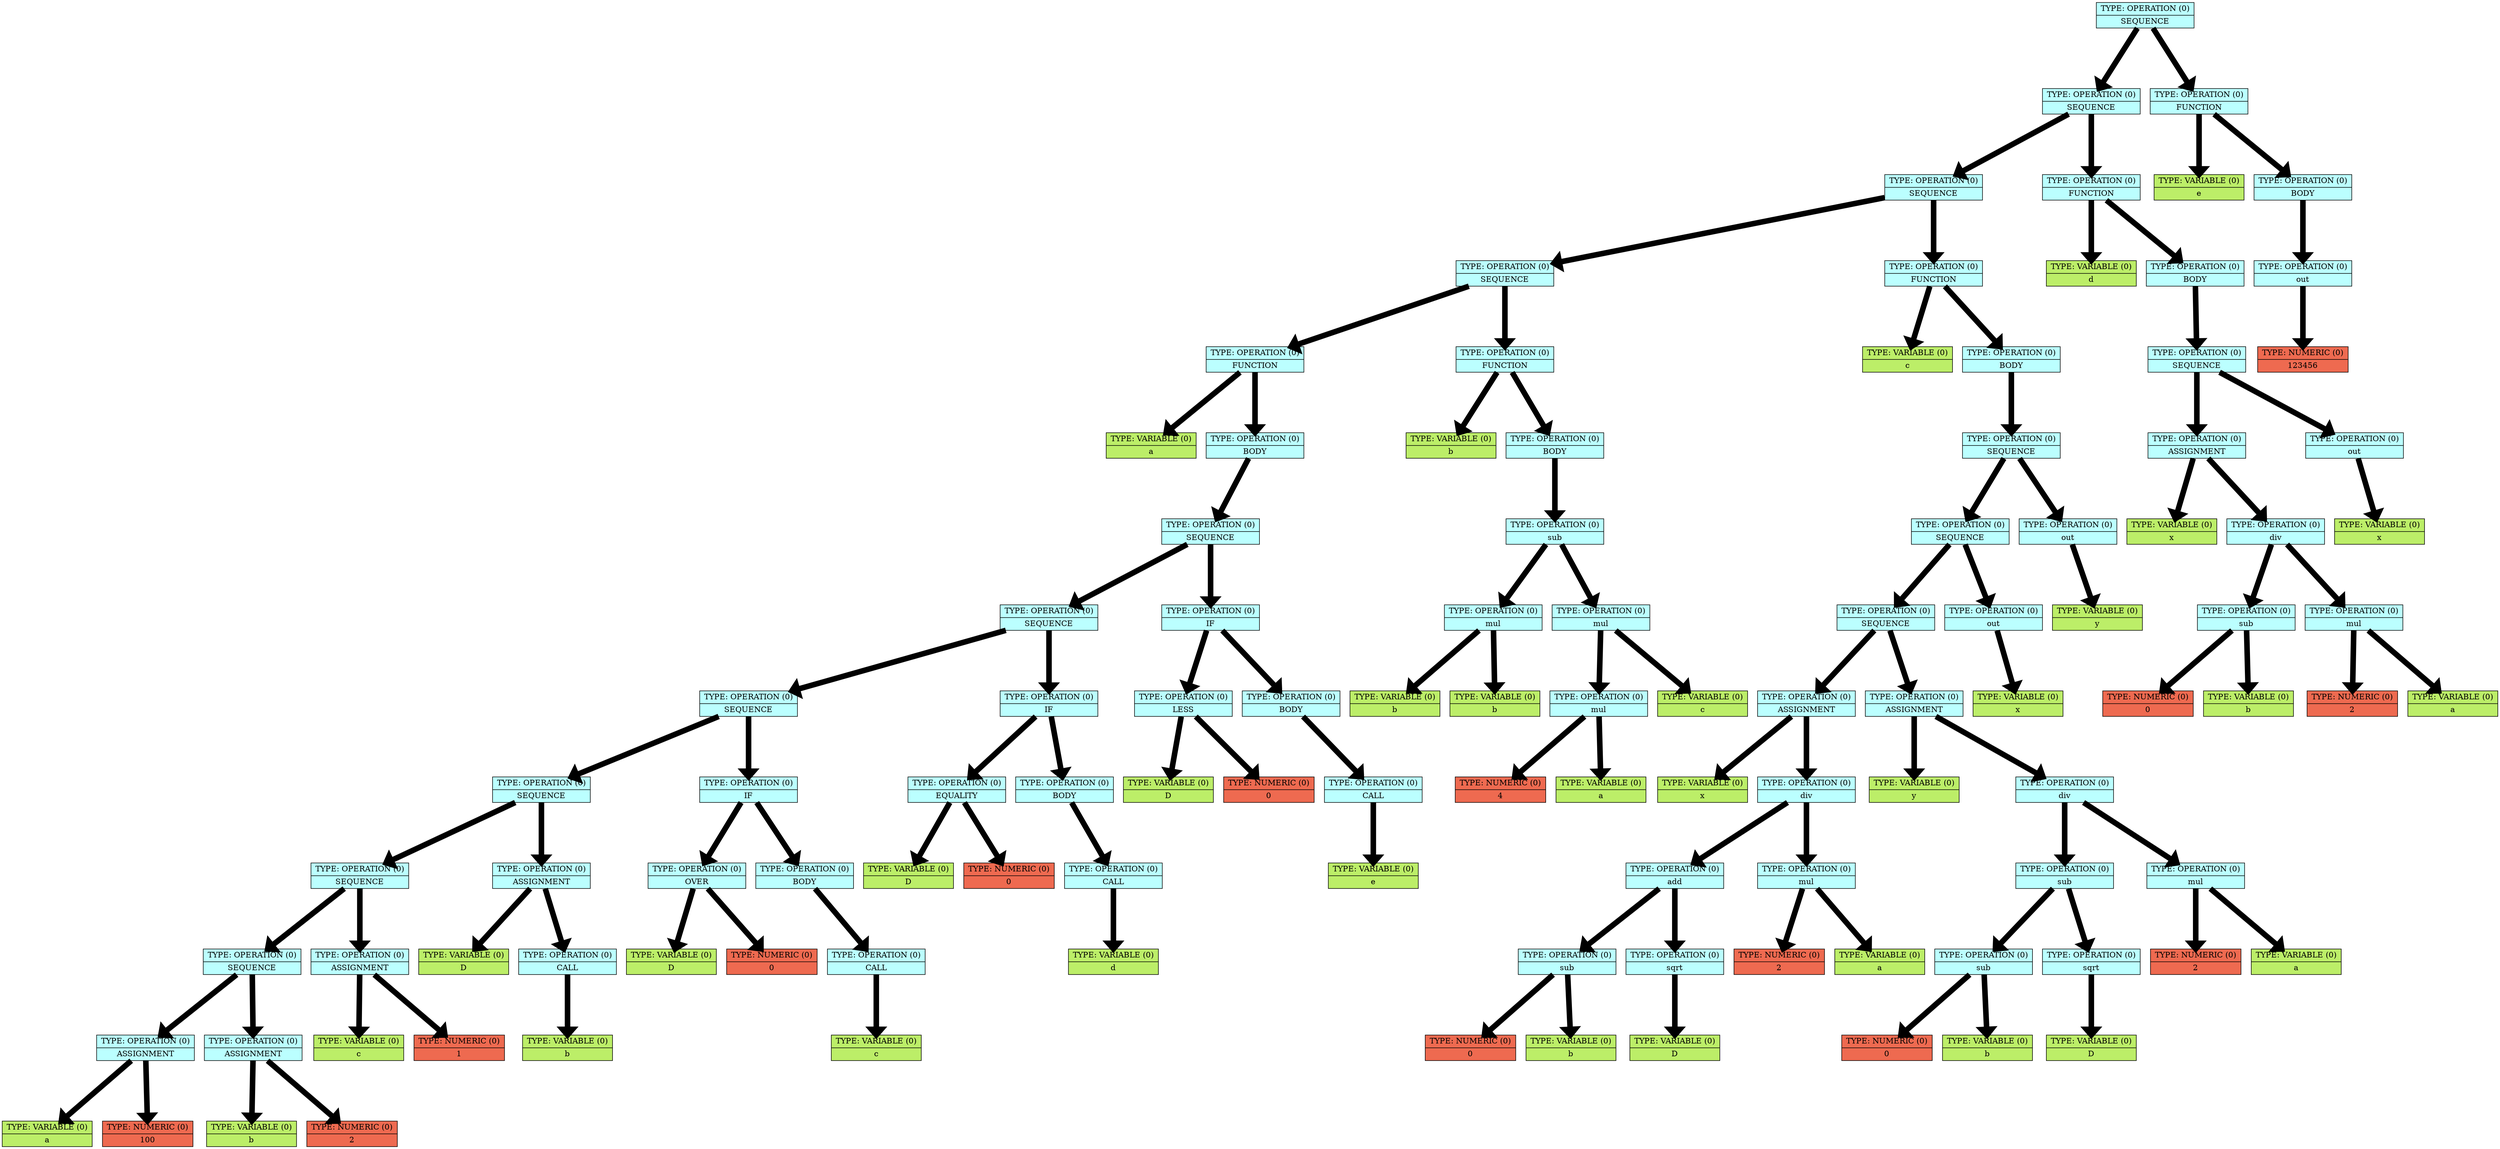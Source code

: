 digraph structs {    
rankdir = TB;        
graph [dpi = 200];   
ranksep = 1.5;       
edge[penwidth = 10]; 
cell0 [style = filled, color = black, shape=record, 
fillcolor = paleturquoise1, label = " { <ptr> TYPE: OPERATION (0) | SEQUENCE} " ];                         
cell1 [style = filled, color = black, shape=record, 
fillcolor = paleturquoise1, label = " { <ptr> TYPE: OPERATION (0) | SEQUENCE} " ];                         
cell2 [style = filled, color = black, shape=record, 
fillcolor = paleturquoise1, label = " { <ptr> TYPE: OPERATION (0) | SEQUENCE} " ];                         
cell3 [style = filled, color = black, shape=record, 
fillcolor = paleturquoise1, label = " { <ptr> TYPE: OPERATION (0) | SEQUENCE} " ];                         
cell4 [style = filled, color = black, shape=record, 
fillcolor = paleturquoise1, label = " { <ptr> TYPE: OPERATION (0) | FUNCTION} " ];                         
cell5 [style = filled, color = black, shape=record, 
fillcolor = darkolivegreen2, label = " { <ptr> TYPE: VARIABLE (0) | a} " ];                         
cell6 [style = filled, color = black, shape=record, 
fillcolor = paleturquoise1, label = " { <ptr> TYPE: OPERATION (0) | BODY} " ];                         
cell7 [style = filled, color = black, shape=record, 
fillcolor = paleturquoise1, label = " { <ptr> TYPE: OPERATION (0) | SEQUENCE} " ];                         
cell8 [style = filled, color = black, shape=record, 
fillcolor = paleturquoise1, label = " { <ptr> TYPE: OPERATION (0) | SEQUENCE} " ];                         
cell9 [style = filled, color = black, shape=record, 
fillcolor = paleturquoise1, label = " { <ptr> TYPE: OPERATION (0) | SEQUENCE} " ];                         
cell10 [style = filled, color = black, shape=record, 
fillcolor = paleturquoise1, label = " { <ptr> TYPE: OPERATION (0) | SEQUENCE} " ];                         
cell11 [style = filled, color = black, shape=record, 
fillcolor = paleturquoise1, label = " { <ptr> TYPE: OPERATION (0) | SEQUENCE} " ];                         
cell12 [style = filled, color = black, shape=record, 
fillcolor = paleturquoise1, label = " { <ptr> TYPE: OPERATION (0) | SEQUENCE} " ];                         
cell13 [style = filled, color = black, shape=record, 
fillcolor = paleturquoise1, label = " { <ptr> TYPE: OPERATION (0) | ASSIGNMENT} " ];                         
cell14 [style = filled, color = black, shape=record, 
fillcolor = darkolivegreen2, label = " { <ptr> TYPE: VARIABLE (0) | a} " ];                         
cell15 [style = filled, color = black, shape=record, 
fillcolor = coral2, label = " { <ptr> TYPE: NUMERIC (0) | 100} " ];                         
cell16 [style = filled, color = black, shape=record, 
fillcolor = paleturquoise1, label = " { <ptr> TYPE: OPERATION (0) | ASSIGNMENT} " ];                         
cell17 [style = filled, color = black, shape=record, 
fillcolor = darkolivegreen2, label = " { <ptr> TYPE: VARIABLE (0) | b} " ];                         
cell18 [style = filled, color = black, shape=record, 
fillcolor = coral2, label = " { <ptr> TYPE: NUMERIC (0) | 2} " ];                         
cell19 [style = filled, color = black, shape=record, 
fillcolor = paleturquoise1, label = " { <ptr> TYPE: OPERATION (0) | ASSIGNMENT} " ];                         
cell20 [style = filled, color = black, shape=record, 
fillcolor = darkolivegreen2, label = " { <ptr> TYPE: VARIABLE (0) | c} " ];                         
cell21 [style = filled, color = black, shape=record, 
fillcolor = coral2, label = " { <ptr> TYPE: NUMERIC (0) | 1} " ];                         
cell22 [style = filled, color = black, shape=record, 
fillcolor = paleturquoise1, label = " { <ptr> TYPE: OPERATION (0) | ASSIGNMENT} " ];                         
cell23 [style = filled, color = black, shape=record, 
fillcolor = darkolivegreen2, label = " { <ptr> TYPE: VARIABLE (0) | D} " ];                         
cell24 [style = filled, color = black, shape=record, 
fillcolor = paleturquoise1, label = " { <ptr> TYPE: OPERATION (0) | CALL} " ];                         
cell25 [style = filled, color = black, shape=record, 
fillcolor = darkolivegreen2, label = " { <ptr> TYPE: VARIABLE (0) | b} " ];                         
cell26 [style = filled, color = black, shape=record, 
fillcolor = paleturquoise1, label = " { <ptr> TYPE: OPERATION (0) | IF} " ];                         
cell27 [style = filled, color = black, shape=record, 
fillcolor = paleturquoise1, label = " { <ptr> TYPE: OPERATION (0) | OVER} " ];                         
cell28 [style = filled, color = black, shape=record, 
fillcolor = darkolivegreen2, label = " { <ptr> TYPE: VARIABLE (0) | D} " ];                         
cell29 [style = filled, color = black, shape=record, 
fillcolor = coral2, label = " { <ptr> TYPE: NUMERIC (0) | 0} " ];                         
cell30 [style = filled, color = black, shape=record, 
fillcolor = paleturquoise1, label = " { <ptr> TYPE: OPERATION (0) | BODY} " ];                         
cell31 [style = filled, color = black, shape=record, 
fillcolor = paleturquoise1, label = " { <ptr> TYPE: OPERATION (0) | CALL} " ];                         
cell32 [style = filled, color = black, shape=record, 
fillcolor = darkolivegreen2, label = " { <ptr> TYPE: VARIABLE (0) | c} " ];                         
cell33 [style = filled, color = black, shape=record, 
fillcolor = paleturquoise1, label = " { <ptr> TYPE: OPERATION (0) | IF} " ];                         
cell34 [style = filled, color = black, shape=record, 
fillcolor = paleturquoise1, label = " { <ptr> TYPE: OPERATION (0) | EQUALITY} " ];                         
cell35 [style = filled, color = black, shape=record, 
fillcolor = darkolivegreen2, label = " { <ptr> TYPE: VARIABLE (0) | D} " ];                         
cell36 [style = filled, color = black, shape=record, 
fillcolor = coral2, label = " { <ptr> TYPE: NUMERIC (0) | 0} " ];                         
cell37 [style = filled, color = black, shape=record, 
fillcolor = paleturquoise1, label = " { <ptr> TYPE: OPERATION (0) | BODY} " ];                         
cell38 [style = filled, color = black, shape=record, 
fillcolor = paleturquoise1, label = " { <ptr> TYPE: OPERATION (0) | CALL} " ];                         
cell39 [style = filled, color = black, shape=record, 
fillcolor = darkolivegreen2, label = " { <ptr> TYPE: VARIABLE (0) | d} " ];                         
cell40 [style = filled, color = black, shape=record, 
fillcolor = paleturquoise1, label = " { <ptr> TYPE: OPERATION (0) | IF} " ];                         
cell41 [style = filled, color = black, shape=record, 
fillcolor = paleturquoise1, label = " { <ptr> TYPE: OPERATION (0) | LESS} " ];                         
cell42 [style = filled, color = black, shape=record, 
fillcolor = darkolivegreen2, label = " { <ptr> TYPE: VARIABLE (0) | D} " ];                         
cell43 [style = filled, color = black, shape=record, 
fillcolor = coral2, label = " { <ptr> TYPE: NUMERIC (0) | 0} " ];                         
cell44 [style = filled, color = black, shape=record, 
fillcolor = paleturquoise1, label = " { <ptr> TYPE: OPERATION (0) | BODY} " ];                         
cell45 [style = filled, color = black, shape=record, 
fillcolor = paleturquoise1, label = " { <ptr> TYPE: OPERATION (0) | CALL} " ];                         
cell46 [style = filled, color = black, shape=record, 
fillcolor = darkolivegreen2, label = " { <ptr> TYPE: VARIABLE (0) | e} " ];                         
cell47 [style = filled, color = black, shape=record, 
fillcolor = paleturquoise1, label = " { <ptr> TYPE: OPERATION (0) | FUNCTION} " ];                         
cell48 [style = filled, color = black, shape=record, 
fillcolor = darkolivegreen2, label = " { <ptr> TYPE: VARIABLE (0) | b} " ];                         
cell49 [style = filled, color = black, shape=record, 
fillcolor = paleturquoise1, label = " { <ptr> TYPE: OPERATION (0) | BODY} " ];                         
cell50 [style = filled, color = black, shape=record, 
fillcolor = paleturquoise1, label = " { <ptr> TYPE: OPERATION (0) | sub} " ];                         
cell51 [style = filled, color = black, shape=record, 
fillcolor = paleturquoise1, label = " { <ptr> TYPE: OPERATION (0) | mul} " ];                         
cell52 [style = filled, color = black, shape=record, 
fillcolor = darkolivegreen2, label = " { <ptr> TYPE: VARIABLE (0) | b} " ];                         
cell53 [style = filled, color = black, shape=record, 
fillcolor = darkolivegreen2, label = " { <ptr> TYPE: VARIABLE (0) | b} " ];                         
cell54 [style = filled, color = black, shape=record, 
fillcolor = paleturquoise1, label = " { <ptr> TYPE: OPERATION (0) | mul} " ];                         
cell55 [style = filled, color = black, shape=record, 
fillcolor = paleturquoise1, label = " { <ptr> TYPE: OPERATION (0) | mul} " ];                         
cell56 [style = filled, color = black, shape=record, 
fillcolor = coral2, label = " { <ptr> TYPE: NUMERIC (0) | 4} " ];                         
cell57 [style = filled, color = black, shape=record, 
fillcolor = darkolivegreen2, label = " { <ptr> TYPE: VARIABLE (0) | a} " ];                         
cell58 [style = filled, color = black, shape=record, 
fillcolor = darkolivegreen2, label = " { <ptr> TYPE: VARIABLE (0) | c} " ];                         
cell59 [style = filled, color = black, shape=record, 
fillcolor = paleturquoise1, label = " { <ptr> TYPE: OPERATION (0) | FUNCTION} " ];                         
cell60 [style = filled, color = black, shape=record, 
fillcolor = darkolivegreen2, label = " { <ptr> TYPE: VARIABLE (0) | c} " ];                         
cell61 [style = filled, color = black, shape=record, 
fillcolor = paleturquoise1, label = " { <ptr> TYPE: OPERATION (0) | BODY} " ];                         
cell62 [style = filled, color = black, shape=record, 
fillcolor = paleturquoise1, label = " { <ptr> TYPE: OPERATION (0) | SEQUENCE} " ];                         
cell63 [style = filled, color = black, shape=record, 
fillcolor = paleturquoise1, label = " { <ptr> TYPE: OPERATION (0) | SEQUENCE} " ];                         
cell64 [style = filled, color = black, shape=record, 
fillcolor = paleturquoise1, label = " { <ptr> TYPE: OPERATION (0) | SEQUENCE} " ];                         
cell65 [style = filled, color = black, shape=record, 
fillcolor = paleturquoise1, label = " { <ptr> TYPE: OPERATION (0) | ASSIGNMENT} " ];                         
cell66 [style = filled, color = black, shape=record, 
fillcolor = darkolivegreen2, label = " { <ptr> TYPE: VARIABLE (0) | x} " ];                         
cell67 [style = filled, color = black, shape=record, 
fillcolor = paleturquoise1, label = " { <ptr> TYPE: OPERATION (0) | div} " ];                         
cell68 [style = filled, color = black, shape=record, 
fillcolor = paleturquoise1, label = " { <ptr> TYPE: OPERATION (0) | add} " ];                         
cell69 [style = filled, color = black, shape=record, 
fillcolor = paleturquoise1, label = " { <ptr> TYPE: OPERATION (0) | sub} " ];                         
cell70 [style = filled, color = black, shape=record, 
fillcolor = coral2, label = " { <ptr> TYPE: NUMERIC (0) | 0} " ];                         
cell71 [style = filled, color = black, shape=record, 
fillcolor = darkolivegreen2, label = " { <ptr> TYPE: VARIABLE (0) | b} " ];                         
cell72 [style = filled, color = black, shape=record, 
fillcolor = paleturquoise1, label = " { <ptr> TYPE: OPERATION (0) | sqrt} " ];                         
cell73 [style = filled, color = black, shape=record, 
fillcolor = darkolivegreen2, label = " { <ptr> TYPE: VARIABLE (0) | D} " ];                         
cell74 [style = filled, color = black, shape=record, 
fillcolor = paleturquoise1, label = " { <ptr> TYPE: OPERATION (0) | mul} " ];                         
cell75 [style = filled, color = black, shape=record, 
fillcolor = coral2, label = " { <ptr> TYPE: NUMERIC (0) | 2} " ];                         
cell76 [style = filled, color = black, shape=record, 
fillcolor = darkolivegreen2, label = " { <ptr> TYPE: VARIABLE (0) | a} " ];                         
cell77 [style = filled, color = black, shape=record, 
fillcolor = paleturquoise1, label = " { <ptr> TYPE: OPERATION (0) | ASSIGNMENT} " ];                         
cell78 [style = filled, color = black, shape=record, 
fillcolor = darkolivegreen2, label = " { <ptr> TYPE: VARIABLE (0) | y} " ];                         
cell79 [style = filled, color = black, shape=record, 
fillcolor = paleturquoise1, label = " { <ptr> TYPE: OPERATION (0) | div} " ];                         
cell80 [style = filled, color = black, shape=record, 
fillcolor = paleturquoise1, label = " { <ptr> TYPE: OPERATION (0) | sub} " ];                         
cell81 [style = filled, color = black, shape=record, 
fillcolor = paleturquoise1, label = " { <ptr> TYPE: OPERATION (0) | sub} " ];                         
cell82 [style = filled, color = black, shape=record, 
fillcolor = coral2, label = " { <ptr> TYPE: NUMERIC (0) | 0} " ];                         
cell83 [style = filled, color = black, shape=record, 
fillcolor = darkolivegreen2, label = " { <ptr> TYPE: VARIABLE (0) | b} " ];                         
cell84 [style = filled, color = black, shape=record, 
fillcolor = paleturquoise1, label = " { <ptr> TYPE: OPERATION (0) | sqrt} " ];                         
cell85 [style = filled, color = black, shape=record, 
fillcolor = darkolivegreen2, label = " { <ptr> TYPE: VARIABLE (0) | D} " ];                         
cell86 [style = filled, color = black, shape=record, 
fillcolor = paleturquoise1, label = " { <ptr> TYPE: OPERATION (0) | mul} " ];                         
cell87 [style = filled, color = black, shape=record, 
fillcolor = coral2, label = " { <ptr> TYPE: NUMERIC (0) | 2} " ];                         
cell88 [style = filled, color = black, shape=record, 
fillcolor = darkolivegreen2, label = " { <ptr> TYPE: VARIABLE (0) | a} " ];                         
cell89 [style = filled, color = black, shape=record, 
fillcolor = paleturquoise1, label = " { <ptr> TYPE: OPERATION (0) | out} " ];                         
cell90 [style = filled, color = black, shape=record, 
fillcolor = darkolivegreen2, label = " { <ptr> TYPE: VARIABLE (0) | x} " ];                         
cell91 [style = filled, color = black, shape=record, 
fillcolor = paleturquoise1, label = " { <ptr> TYPE: OPERATION (0) | out} " ];                         
cell92 [style = filled, color = black, shape=record, 
fillcolor = darkolivegreen2, label = " { <ptr> TYPE: VARIABLE (0) | y} " ];                         
cell93 [style = filled, color = black, shape=record, 
fillcolor = paleturquoise1, label = " { <ptr> TYPE: OPERATION (0) | FUNCTION} " ];                         
cell94 [style = filled, color = black, shape=record, 
fillcolor = darkolivegreen2, label = " { <ptr> TYPE: VARIABLE (0) | d} " ];                         
cell95 [style = filled, color = black, shape=record, 
fillcolor = paleturquoise1, label = " { <ptr> TYPE: OPERATION (0) | BODY} " ];                         
cell96 [style = filled, color = black, shape=record, 
fillcolor = paleturquoise1, label = " { <ptr> TYPE: OPERATION (0) | SEQUENCE} " ];                         
cell97 [style = filled, color = black, shape=record, 
fillcolor = paleturquoise1, label = " { <ptr> TYPE: OPERATION (0) | ASSIGNMENT} " ];                         
cell98 [style = filled, color = black, shape=record, 
fillcolor = darkolivegreen2, label = " { <ptr> TYPE: VARIABLE (0) | x} " ];                         
cell99 [style = filled, color = black, shape=record, 
fillcolor = paleturquoise1, label = " { <ptr> TYPE: OPERATION (0) | div} " ];                         
cell100 [style = filled, color = black, shape=record, 
fillcolor = paleturquoise1, label = " { <ptr> TYPE: OPERATION (0) | sub} " ];                         
cell101 [style = filled, color = black, shape=record, 
fillcolor = coral2, label = " { <ptr> TYPE: NUMERIC (0) | 0} " ];                         
cell102 [style = filled, color = black, shape=record, 
fillcolor = darkolivegreen2, label = " { <ptr> TYPE: VARIABLE (0) | b} " ];                         
cell103 [style = filled, color = black, shape=record, 
fillcolor = paleturquoise1, label = " { <ptr> TYPE: OPERATION (0) | mul} " ];                         
cell104 [style = filled, color = black, shape=record, 
fillcolor = coral2, label = " { <ptr> TYPE: NUMERIC (0) | 2} " ];                         
cell105 [style = filled, color = black, shape=record, 
fillcolor = darkolivegreen2, label = " { <ptr> TYPE: VARIABLE (0) | a} " ];                         
cell106 [style = filled, color = black, shape=record, 
fillcolor = paleturquoise1, label = " { <ptr> TYPE: OPERATION (0) | out} " ];                         
cell107 [style = filled, color = black, shape=record, 
fillcolor = darkolivegreen2, label = " { <ptr> TYPE: VARIABLE (0) | x} " ];                         
cell108 [style = filled, color = black, shape=record, 
fillcolor = paleturquoise1, label = " { <ptr> TYPE: OPERATION (0) | FUNCTION} " ];                         
cell109 [style = filled, color = black, shape=record, 
fillcolor = darkolivegreen2, label = " { <ptr> TYPE: VARIABLE (0) | e} " ];                         
cell110 [style = filled, color = black, shape=record, 
fillcolor = paleturquoise1, label = " { <ptr> TYPE: OPERATION (0) | BODY} " ];                         
cell111 [style = filled, color = black, shape=record, 
fillcolor = paleturquoise1, label = " { <ptr> TYPE: OPERATION (0) | out} " ];                         
cell112 [style = filled, color = black, shape=record, 
fillcolor = coral2, label = " { <ptr> TYPE: NUMERIC (0) | 123456} " ];                         
cell0 -> cell1;
cell1 -> cell2;
cell2 -> cell3;
cell3 -> cell4;
cell4 -> cell5;
cell4 -> cell6;
cell6 -> cell7;
cell7 -> cell8;
cell8 -> cell9;
cell9 -> cell10;
cell10 -> cell11;
cell11 -> cell12;
cell12 -> cell13;
cell13 -> cell14;
cell13 -> cell15;
cell12 -> cell16;
cell16 -> cell17;
cell16 -> cell18;
cell11 -> cell19;
cell19 -> cell20;
cell19 -> cell21;
cell10 -> cell22;
cell22 -> cell23;
cell22 -> cell24;
cell24 -> cell25;
cell9 -> cell26;
cell26 -> cell27;
cell27 -> cell28;
cell27 -> cell29;
cell26 -> cell30;
cell30 -> cell31;
cell31 -> cell32;
cell8 -> cell33;
cell33 -> cell34;
cell34 -> cell35;
cell34 -> cell36;
cell33 -> cell37;
cell37 -> cell38;
cell38 -> cell39;
cell7 -> cell40;
cell40 -> cell41;
cell41 -> cell42;
cell41 -> cell43;
cell40 -> cell44;
cell44 -> cell45;
cell45 -> cell46;
cell3 -> cell47;
cell47 -> cell48;
cell47 -> cell49;
cell49 -> cell50;
cell50 -> cell51;
cell51 -> cell52;
cell51 -> cell53;
cell50 -> cell54;
cell54 -> cell55;
cell55 -> cell56;
cell55 -> cell57;
cell54 -> cell58;
cell2 -> cell59;
cell59 -> cell60;
cell59 -> cell61;
cell61 -> cell62;
cell62 -> cell63;
cell63 -> cell64;
cell64 -> cell65;
cell65 -> cell66;
cell65 -> cell67;
cell67 -> cell68;
cell68 -> cell69;
cell69 -> cell70;
cell69 -> cell71;
cell68 -> cell72;
cell72 -> cell73;
cell67 -> cell74;
cell74 -> cell75;
cell74 -> cell76;
cell64 -> cell77;
cell77 -> cell78;
cell77 -> cell79;
cell79 -> cell80;
cell80 -> cell81;
cell81 -> cell82;
cell81 -> cell83;
cell80 -> cell84;
cell84 -> cell85;
cell79 -> cell86;
cell86 -> cell87;
cell86 -> cell88;
cell63 -> cell89;
cell89 -> cell90;
cell62 -> cell91;
cell91 -> cell92;
cell1 -> cell93;
cell93 -> cell94;
cell93 -> cell95;
cell95 -> cell96;
cell96 -> cell97;
cell97 -> cell98;
cell97 -> cell99;
cell99 -> cell100;
cell100 -> cell101;
cell100 -> cell102;
cell99 -> cell103;
cell103 -> cell104;
cell103 -> cell105;
cell96 -> cell106;
cell106 -> cell107;
cell0 -> cell108;
cell108 -> cell109;
cell108 -> cell110;
cell110 -> cell111;
cell111 -> cell112;
}
